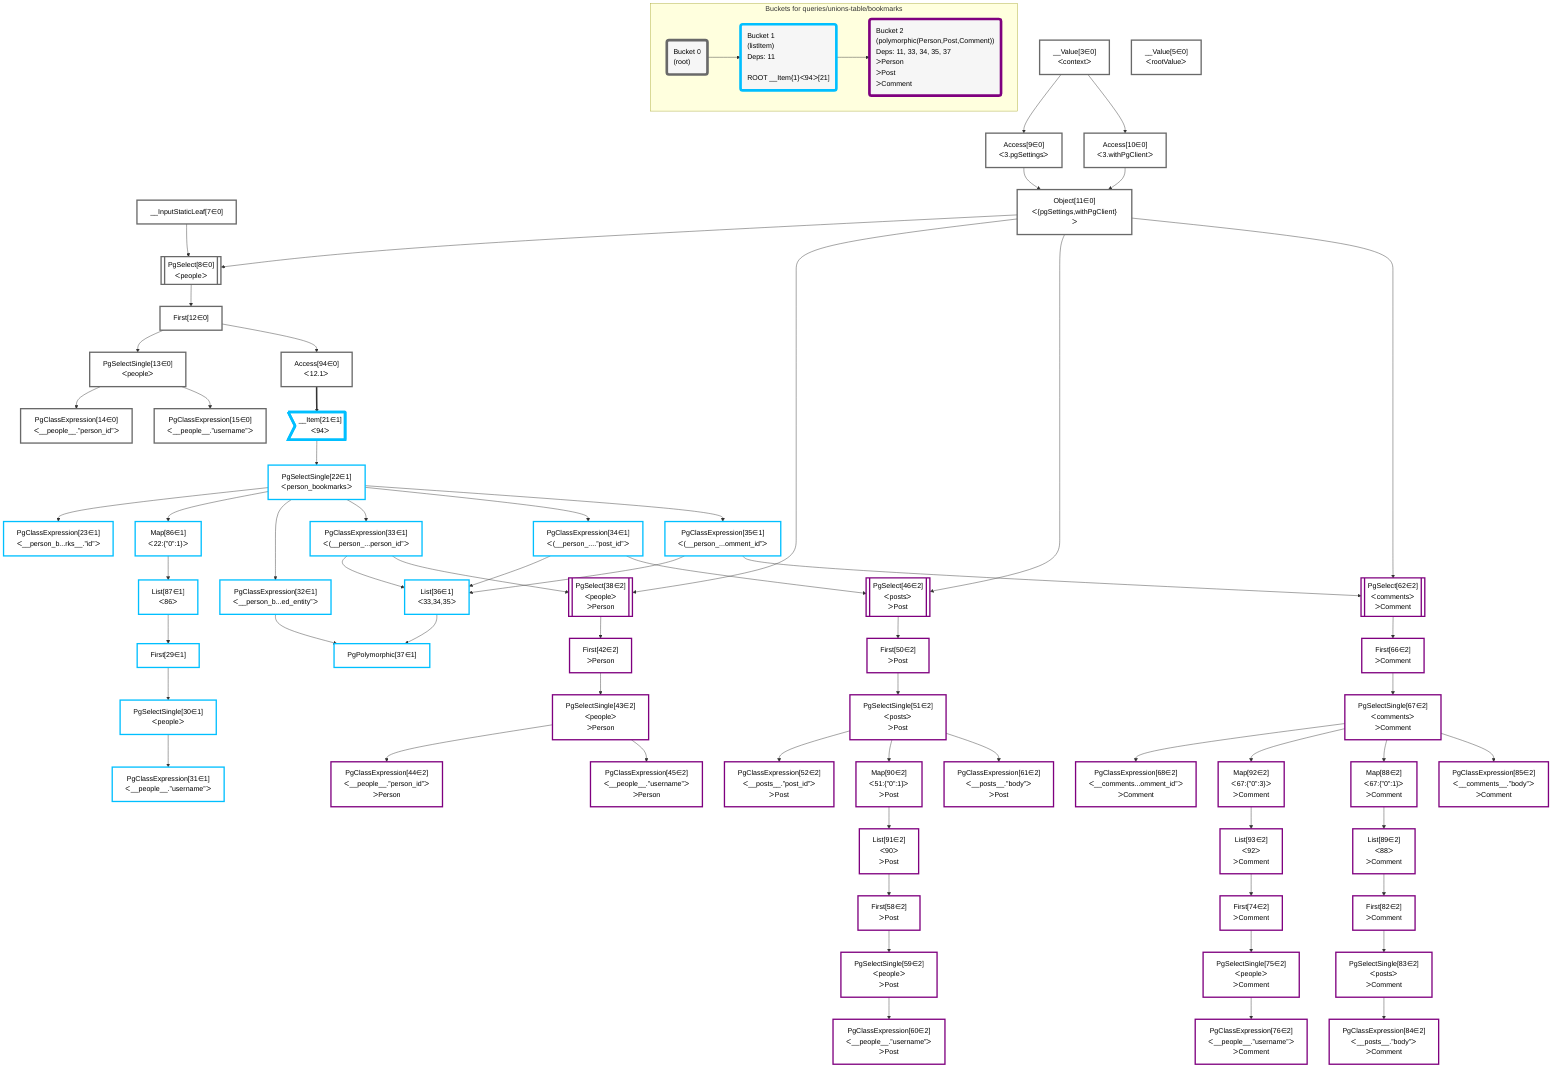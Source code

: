 graph TD
    classDef path fill:#eee,stroke:#000,color:#000
    classDef plan fill:#fff,stroke-width:3px,color:#000
    classDef itemplan fill:#fff,stroke-width:6px,color:#000
    classDef sideeffectplan fill:#f00,stroke-width:6px,color:#000
    classDef bucket fill:#f6f6f6,color:#000,stroke-width:6px,text-align:left


    %% define steps
    __Value3["__Value[3∈0]<br />ᐸcontextᐳ"]:::plan
    __Value5["__Value[5∈0]<br />ᐸrootValueᐳ"]:::plan
    __InputStaticLeaf7["__InputStaticLeaf[7∈0]"]:::plan
    Access9["Access[9∈0]<br />ᐸ3.pgSettingsᐳ"]:::plan
    Access10["Access[10∈0]<br />ᐸ3.withPgClientᐳ"]:::plan
    Object11["Object[11∈0]<br />ᐸ{pgSettings,withPgClient}ᐳ"]:::plan
    PgSelect8[["PgSelect[8∈0]<br />ᐸpeopleᐳ"]]:::plan
    First12["First[12∈0]"]:::plan
    PgSelectSingle13["PgSelectSingle[13∈0]<br />ᐸpeopleᐳ"]:::plan
    PgClassExpression14["PgClassExpression[14∈0]<br />ᐸ__people__.”person_id”ᐳ"]:::plan
    PgClassExpression15["PgClassExpression[15∈0]<br />ᐸ__people__.”username”ᐳ"]:::plan
    Access94["Access[94∈0]<br />ᐸ12.1ᐳ"]:::plan
    __Item21>"__Item[21∈1]<br />ᐸ94ᐳ"]:::itemplan
    PgSelectSingle22["PgSelectSingle[22∈1]<br />ᐸperson_bookmarksᐳ"]:::plan
    PgClassExpression23["PgClassExpression[23∈1]<br />ᐸ__person_b...rks__.”id”ᐳ"]:::plan
    Map86["Map[86∈1]<br />ᐸ22:{”0”:1}ᐳ"]:::plan
    List87["List[87∈1]<br />ᐸ86ᐳ"]:::plan
    First29["First[29∈1]"]:::plan
    PgSelectSingle30["PgSelectSingle[30∈1]<br />ᐸpeopleᐳ"]:::plan
    PgClassExpression31["PgClassExpression[31∈1]<br />ᐸ__people__.”username”ᐳ"]:::plan
    PgClassExpression32["PgClassExpression[32∈1]<br />ᐸ__person_b...ed_entity”ᐳ"]:::plan
    PgClassExpression33["PgClassExpression[33∈1]<br />ᐸ(__person_...person_id”ᐳ"]:::plan
    PgClassExpression34["PgClassExpression[34∈1]<br />ᐸ(__person_....”post_id”ᐳ"]:::plan
    PgClassExpression35["PgClassExpression[35∈1]<br />ᐸ(__person_...omment_id”ᐳ"]:::plan
    List36["List[36∈1]<br />ᐸ33,34,35ᐳ"]:::plan
    PgPolymorphic37["PgPolymorphic[37∈1]"]:::plan
    PgSelect38[["PgSelect[38∈2]<br />ᐸpeopleᐳ<br />ᐳPerson"]]:::plan
    First42["First[42∈2]<br />ᐳPerson"]:::plan
    PgSelectSingle43["PgSelectSingle[43∈2]<br />ᐸpeopleᐳ<br />ᐳPerson"]:::plan
    PgClassExpression44["PgClassExpression[44∈2]<br />ᐸ__people__.”person_id”ᐳ<br />ᐳPerson"]:::plan
    PgClassExpression45["PgClassExpression[45∈2]<br />ᐸ__people__.”username”ᐳ<br />ᐳPerson"]:::plan
    PgSelect46[["PgSelect[46∈2]<br />ᐸpostsᐳ<br />ᐳPost"]]:::plan
    First50["First[50∈2]<br />ᐳPost"]:::plan
    PgSelectSingle51["PgSelectSingle[51∈2]<br />ᐸpostsᐳ<br />ᐳPost"]:::plan
    PgClassExpression52["PgClassExpression[52∈2]<br />ᐸ__posts__.”post_id”ᐳ<br />ᐳPost"]:::plan
    Map90["Map[90∈2]<br />ᐸ51:{”0”:1}ᐳ<br />ᐳPost"]:::plan
    List91["List[91∈2]<br />ᐸ90ᐳ<br />ᐳPost"]:::plan
    First58["First[58∈2]<br />ᐳPost"]:::plan
    PgSelectSingle59["PgSelectSingle[59∈2]<br />ᐸpeopleᐳ<br />ᐳPost"]:::plan
    PgClassExpression60["PgClassExpression[60∈2]<br />ᐸ__people__.”username”ᐳ<br />ᐳPost"]:::plan
    PgClassExpression61["PgClassExpression[61∈2]<br />ᐸ__posts__.”body”ᐳ<br />ᐳPost"]:::plan
    PgSelect62[["PgSelect[62∈2]<br />ᐸcommentsᐳ<br />ᐳComment"]]:::plan
    First66["First[66∈2]<br />ᐳComment"]:::plan
    PgSelectSingle67["PgSelectSingle[67∈2]<br />ᐸcommentsᐳ<br />ᐳComment"]:::plan
    PgClassExpression68["PgClassExpression[68∈2]<br />ᐸ__comments...omment_id”ᐳ<br />ᐳComment"]:::plan
    Map92["Map[92∈2]<br />ᐸ67:{”0”:3}ᐳ<br />ᐳComment"]:::plan
    List93["List[93∈2]<br />ᐸ92ᐳ<br />ᐳComment"]:::plan
    First74["First[74∈2]<br />ᐳComment"]:::plan
    PgSelectSingle75["PgSelectSingle[75∈2]<br />ᐸpeopleᐳ<br />ᐳComment"]:::plan
    PgClassExpression76["PgClassExpression[76∈2]<br />ᐸ__people__.”username”ᐳ<br />ᐳComment"]:::plan
    Map88["Map[88∈2]<br />ᐸ67:{”0”:1}ᐳ<br />ᐳComment"]:::plan
    List89["List[89∈2]<br />ᐸ88ᐳ<br />ᐳComment"]:::plan
    First82["First[82∈2]<br />ᐳComment"]:::plan
    PgSelectSingle83["PgSelectSingle[83∈2]<br />ᐸpostsᐳ<br />ᐳComment"]:::plan
    PgClassExpression84["PgClassExpression[84∈2]<br />ᐸ__posts__.”body”ᐳ<br />ᐳComment"]:::plan
    PgClassExpression85["PgClassExpression[85∈2]<br />ᐸ__comments__.”body”ᐳ<br />ᐳComment"]:::plan

    %% plan dependencies
    __Value3 --> Access9
    __Value3 --> Access10
    Access9 & Access10 --> Object11
    Object11 & __InputStaticLeaf7 --> PgSelect8
    PgSelect8 --> First12
    First12 --> PgSelectSingle13
    PgSelectSingle13 --> PgClassExpression14
    PgSelectSingle13 --> PgClassExpression15
    First12 --> Access94
    Access94 ==> __Item21
    __Item21 --> PgSelectSingle22
    PgSelectSingle22 --> PgClassExpression23
    PgSelectSingle22 --> Map86
    Map86 --> List87
    List87 --> First29
    First29 --> PgSelectSingle30
    PgSelectSingle30 --> PgClassExpression31
    PgSelectSingle22 --> PgClassExpression32
    PgSelectSingle22 --> PgClassExpression33
    PgSelectSingle22 --> PgClassExpression34
    PgSelectSingle22 --> PgClassExpression35
    PgClassExpression33 & PgClassExpression34 & PgClassExpression35 --> List36
    PgClassExpression32 & List36 --> PgPolymorphic37
    Object11 & PgClassExpression33 --> PgSelect38
    PgSelect38 --> First42
    First42 --> PgSelectSingle43
    PgSelectSingle43 --> PgClassExpression44
    PgSelectSingle43 --> PgClassExpression45
    Object11 & PgClassExpression34 --> PgSelect46
    PgSelect46 --> First50
    First50 --> PgSelectSingle51
    PgSelectSingle51 --> PgClassExpression52
    PgSelectSingle51 --> Map90
    Map90 --> List91
    List91 --> First58
    First58 --> PgSelectSingle59
    PgSelectSingle59 --> PgClassExpression60
    PgSelectSingle51 --> PgClassExpression61
    Object11 & PgClassExpression35 --> PgSelect62
    PgSelect62 --> First66
    First66 --> PgSelectSingle67
    PgSelectSingle67 --> PgClassExpression68
    PgSelectSingle67 --> Map92
    Map92 --> List93
    List93 --> First74
    First74 --> PgSelectSingle75
    PgSelectSingle75 --> PgClassExpression76
    PgSelectSingle67 --> Map88
    Map88 --> List89
    List89 --> First82
    First82 --> PgSelectSingle83
    PgSelectSingle83 --> PgClassExpression84
    PgSelectSingle67 --> PgClassExpression85

    subgraph "Buckets for queries/unions-table/bookmarks"
    Bucket0("Bucket 0<br />(root)"):::bucket
    classDef bucket0 stroke:#696969
    class Bucket0,__Value3,__Value5,__InputStaticLeaf7,PgSelect8,Access9,Access10,Object11,First12,PgSelectSingle13,PgClassExpression14,PgClassExpression15,Access94 bucket0
    Bucket1("Bucket 1<br />(listItem)<br />Deps: 11<br /><br />ROOT __Item{1}ᐸ94ᐳ[21]"):::bucket
    classDef bucket1 stroke:#00bfff
    class Bucket1,__Item21,PgSelectSingle22,PgClassExpression23,First29,PgSelectSingle30,PgClassExpression31,PgClassExpression32,PgClassExpression33,PgClassExpression34,PgClassExpression35,List36,PgPolymorphic37,Map86,List87 bucket1
    Bucket2("Bucket 2<br />(polymorphic(Person,Post,Comment))<br />Deps: 11, 33, 34, 35, 37<br />ᐳPerson<br />ᐳPost<br />ᐳComment"):::bucket
    classDef bucket2 stroke:#7f007f
    class Bucket2,PgSelect38,First42,PgSelectSingle43,PgClassExpression44,PgClassExpression45,PgSelect46,First50,PgSelectSingle51,PgClassExpression52,First58,PgSelectSingle59,PgClassExpression60,PgClassExpression61,PgSelect62,First66,PgSelectSingle67,PgClassExpression68,First74,PgSelectSingle75,PgClassExpression76,First82,PgSelectSingle83,PgClassExpression84,PgClassExpression85,Map88,List89,Map90,List91,Map92,List93 bucket2
    Bucket0 --> Bucket1
    Bucket1 --> Bucket2
    end